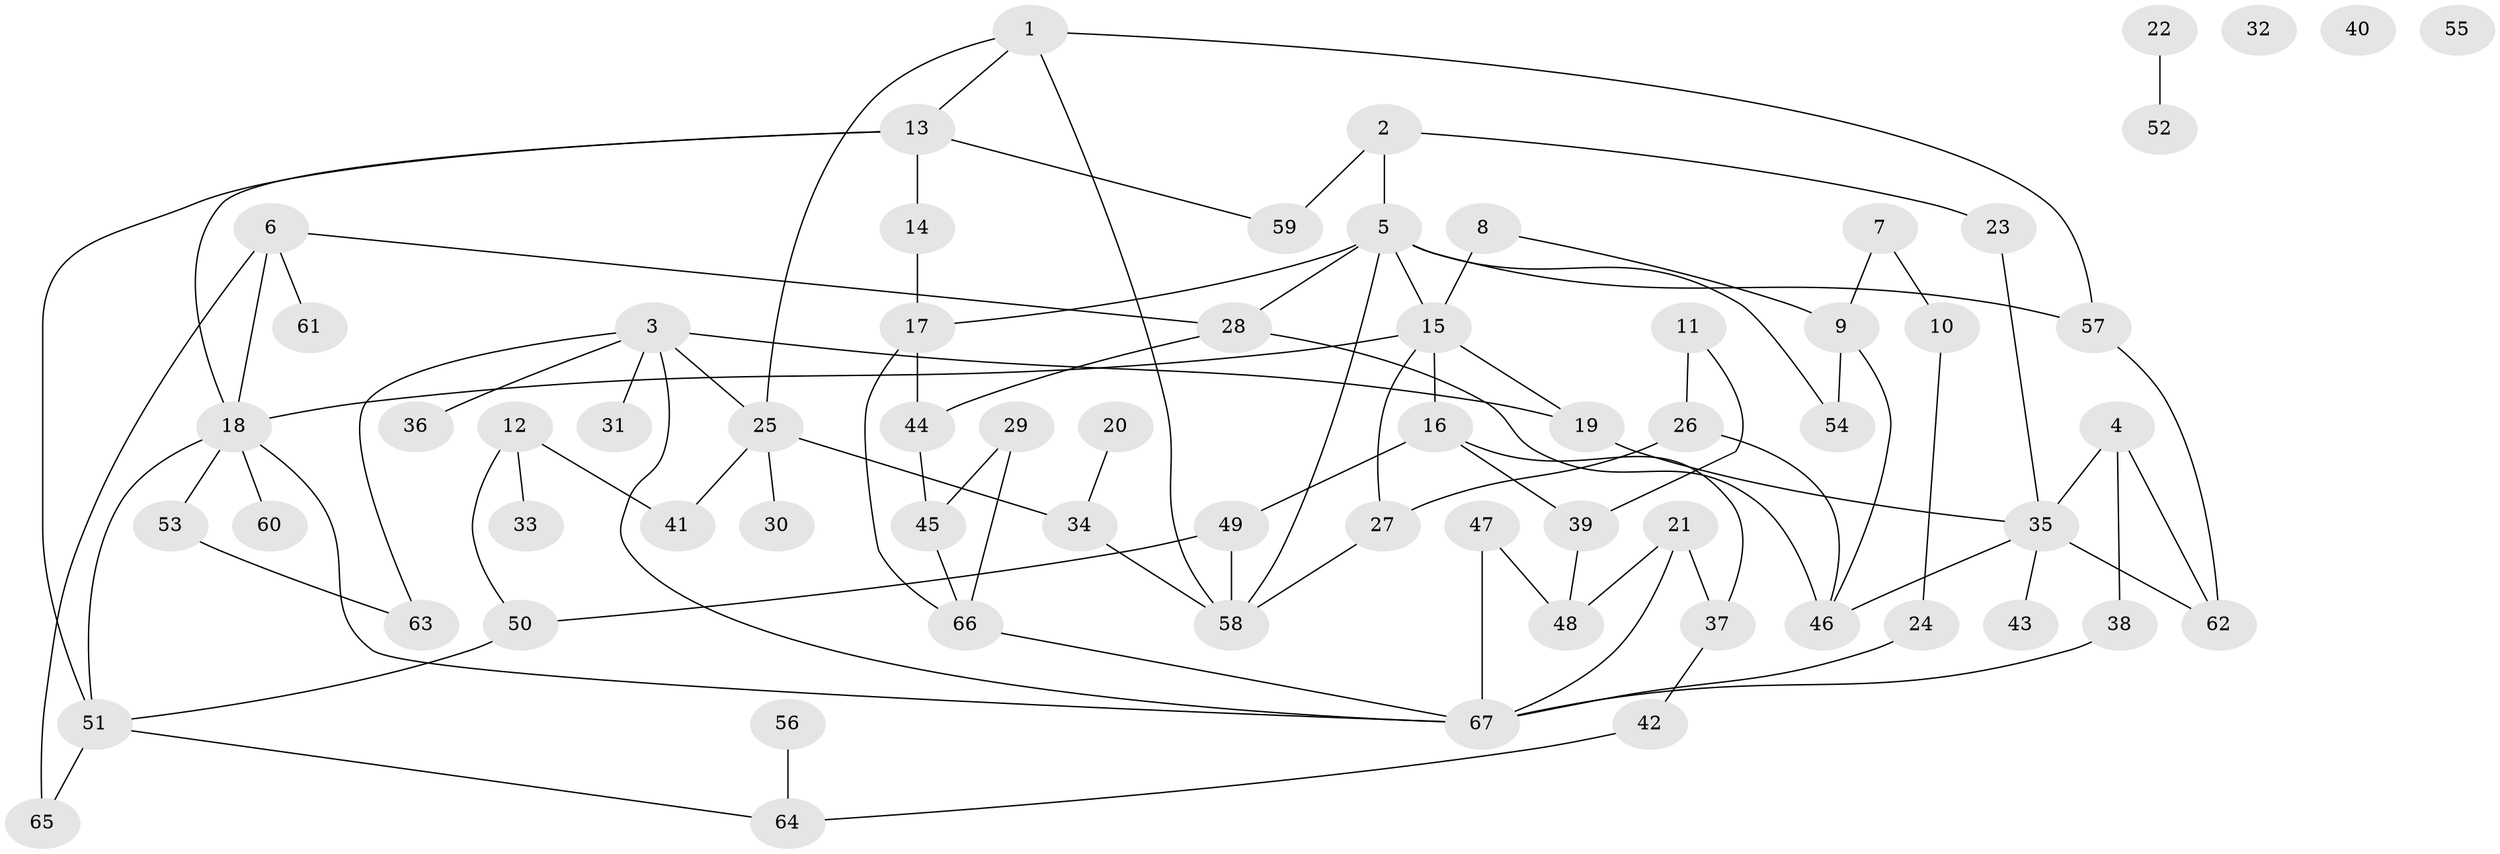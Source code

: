 // Generated by graph-tools (version 1.1) at 2025/00/03/09/25 03:00:46]
// undirected, 67 vertices, 95 edges
graph export_dot {
graph [start="1"]
  node [color=gray90,style=filled];
  1;
  2;
  3;
  4;
  5;
  6;
  7;
  8;
  9;
  10;
  11;
  12;
  13;
  14;
  15;
  16;
  17;
  18;
  19;
  20;
  21;
  22;
  23;
  24;
  25;
  26;
  27;
  28;
  29;
  30;
  31;
  32;
  33;
  34;
  35;
  36;
  37;
  38;
  39;
  40;
  41;
  42;
  43;
  44;
  45;
  46;
  47;
  48;
  49;
  50;
  51;
  52;
  53;
  54;
  55;
  56;
  57;
  58;
  59;
  60;
  61;
  62;
  63;
  64;
  65;
  66;
  67;
  1 -- 13;
  1 -- 25;
  1 -- 57;
  1 -- 58;
  2 -- 5;
  2 -- 23;
  2 -- 59;
  3 -- 19;
  3 -- 25;
  3 -- 31;
  3 -- 36;
  3 -- 63;
  3 -- 67;
  4 -- 35;
  4 -- 38;
  4 -- 62;
  5 -- 15;
  5 -- 17;
  5 -- 28;
  5 -- 54;
  5 -- 57;
  5 -- 58;
  6 -- 18;
  6 -- 28;
  6 -- 61;
  6 -- 65;
  7 -- 9;
  7 -- 10;
  8 -- 9;
  8 -- 15;
  9 -- 46;
  9 -- 54;
  10 -- 24;
  11 -- 26;
  11 -- 39;
  12 -- 33;
  12 -- 41;
  12 -- 50;
  13 -- 14;
  13 -- 18;
  13 -- 51;
  13 -- 59;
  14 -- 17;
  15 -- 16;
  15 -- 18;
  15 -- 19;
  15 -- 27;
  16 -- 37;
  16 -- 39;
  16 -- 49;
  17 -- 44;
  17 -- 66;
  18 -- 51;
  18 -- 53;
  18 -- 60;
  18 -- 67;
  19 -- 35;
  20 -- 34;
  21 -- 37;
  21 -- 48;
  21 -- 67;
  22 -- 52;
  23 -- 35;
  24 -- 67;
  25 -- 30;
  25 -- 34;
  25 -- 41;
  26 -- 27;
  26 -- 46;
  27 -- 58;
  28 -- 44;
  28 -- 46;
  29 -- 45;
  29 -- 66;
  34 -- 58;
  35 -- 43;
  35 -- 46;
  35 -- 62;
  37 -- 42;
  38 -- 67;
  39 -- 48;
  42 -- 64;
  44 -- 45;
  45 -- 66;
  47 -- 48;
  47 -- 67;
  49 -- 50;
  49 -- 58;
  50 -- 51;
  51 -- 64;
  51 -- 65;
  53 -- 63;
  56 -- 64;
  57 -- 62;
  66 -- 67;
}
